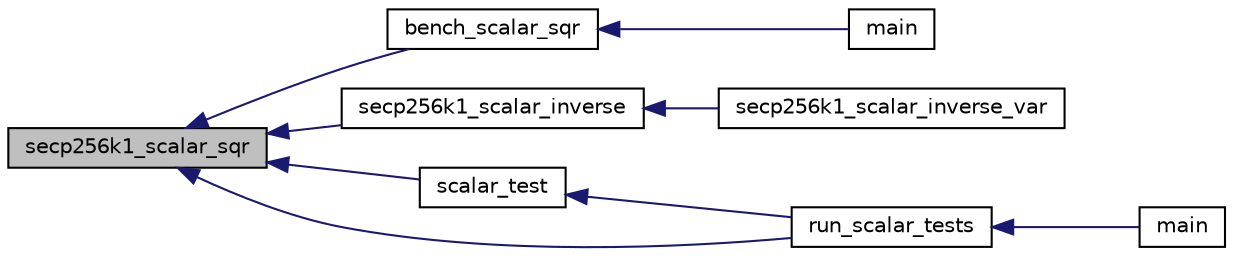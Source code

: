 digraph "secp256k1_scalar_sqr"
{
  edge [fontname="Helvetica",fontsize="10",labelfontname="Helvetica",labelfontsize="10"];
  node [fontname="Helvetica",fontsize="10",shape=record];
  rankdir="LR";
  Node1868 [label="secp256k1_scalar_sqr",height=0.2,width=0.4,color="black", fillcolor="grey75", style="filled", fontcolor="black"];
  Node1868 -> Node1869 [dir="back",color="midnightblue",fontsize="10",style="solid",fontname="Helvetica"];
  Node1869 [label="bench_scalar_sqr",height=0.2,width=0.4,color="black", fillcolor="white", style="filled",URL="$d9/d5e/bench__internal_8c.html#abe9892c7c25aa6262dfd2d3c8eb6cc68"];
  Node1869 -> Node1870 [dir="back",color="midnightblue",fontsize="10",style="solid",fontname="Helvetica"];
  Node1870 [label="main",height=0.2,width=0.4,color="black", fillcolor="white", style="filled",URL="$d9/d5e/bench__internal_8c.html#a3c04138a5bfe5d72780bb7e82a18e627"];
  Node1868 -> Node1871 [dir="back",color="midnightblue",fontsize="10",style="solid",fontname="Helvetica"];
  Node1871 [label="secp256k1_scalar_inverse",height=0.2,width=0.4,color="black", fillcolor="white", style="filled",URL="$dd/da5/scalar__impl_8h.html#a6e0ddc9f18b11d179a94d5fac2d455fd"];
  Node1871 -> Node1872 [dir="back",color="midnightblue",fontsize="10",style="solid",fontname="Helvetica"];
  Node1872 [label="secp256k1_scalar_inverse_var",height=0.2,width=0.4,color="black", fillcolor="white", style="filled",URL="$dd/da5/scalar__impl_8h.html#a4a61fe7aed51d7852d651a676e14b0bb"];
  Node1868 -> Node1873 [dir="back",color="midnightblue",fontsize="10",style="solid",fontname="Helvetica"];
  Node1873 [label="scalar_test",height=0.2,width=0.4,color="black", fillcolor="white", style="filled",URL="$d5/d7f/tests_8c.html#a0ac2e9ed5b8ba27e48fba5150cebfa82"];
  Node1873 -> Node1874 [dir="back",color="midnightblue",fontsize="10",style="solid",fontname="Helvetica"];
  Node1874 [label="run_scalar_tests",height=0.2,width=0.4,color="black", fillcolor="white", style="filled",URL="$d5/d7f/tests_8c.html#afc29a3cda8faeba097ce967f24fcb9d1"];
  Node1874 -> Node1875 [dir="back",color="midnightblue",fontsize="10",style="solid",fontname="Helvetica"];
  Node1875 [label="main",height=0.2,width=0.4,color="black", fillcolor="white", style="filled",URL="$d5/d7f/tests_8c.html#a3c04138a5bfe5d72780bb7e82a18e627"];
  Node1868 -> Node1874 [dir="back",color="midnightblue",fontsize="10",style="solid",fontname="Helvetica"];
}
